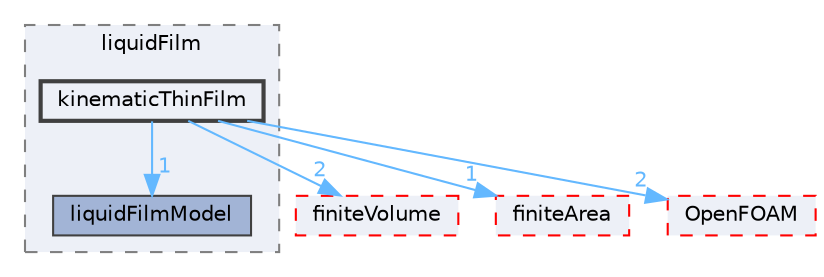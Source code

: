 digraph "src/regionFaModels/liquidFilm/kinematicThinFilm"
{
 // LATEX_PDF_SIZE
  bgcolor="transparent";
  edge [fontname=Helvetica,fontsize=10,labelfontname=Helvetica,labelfontsize=10];
  node [fontname=Helvetica,fontsize=10,shape=box,height=0.2,width=0.4];
  compound=true
  subgraph clusterdir_2e3becefd1654408102e2159f49ce99a {
    graph [ bgcolor="#edf0f7", pencolor="grey50", label="liquidFilm", fontname=Helvetica,fontsize=10 style="filled,dashed", URL="dir_2e3becefd1654408102e2159f49ce99a.html",tooltip=""]
  dir_71f9b2ff184334f7ff8b69b20c28cbc1 [label="liquidFilmModel", fillcolor="#a2b4d6", color="grey25", style="filled", URL="dir_71f9b2ff184334f7ff8b69b20c28cbc1.html",tooltip=""];
  dir_b2bb4eca53a2fe11d5cbfb3cfc79e2da [label="kinematicThinFilm", fillcolor="#edf0f7", color="grey25", style="filled,bold", URL="dir_b2bb4eca53a2fe11d5cbfb3cfc79e2da.html",tooltip=""];
  }
  dir_9bd15774b555cf7259a6fa18f99fe99b [label="finiteVolume", fillcolor="#edf0f7", color="red", style="filled,dashed", URL="dir_9bd15774b555cf7259a6fa18f99fe99b.html",tooltip=""];
  dir_b69a9eadfe761c231b266ce918b218a5 [label="finiteArea", fillcolor="#edf0f7", color="red", style="filled,dashed", URL="dir_b69a9eadfe761c231b266ce918b218a5.html",tooltip=""];
  dir_c5473ff19b20e6ec4dfe5c310b3778a8 [label="OpenFOAM", fillcolor="#edf0f7", color="red", style="filled,dashed", URL="dir_c5473ff19b20e6ec4dfe5c310b3778a8.html",tooltip=""];
  dir_b2bb4eca53a2fe11d5cbfb3cfc79e2da->dir_71f9b2ff184334f7ff8b69b20c28cbc1 [headlabel="1", labeldistance=1.5 headhref="dir_002028_002226.html" href="dir_002028_002226.html" color="steelblue1" fontcolor="steelblue1"];
  dir_b2bb4eca53a2fe11d5cbfb3cfc79e2da->dir_9bd15774b555cf7259a6fa18f99fe99b [headlabel="2", labeldistance=1.5 headhref="dir_002028_001387.html" href="dir_002028_001387.html" color="steelblue1" fontcolor="steelblue1"];
  dir_b2bb4eca53a2fe11d5cbfb3cfc79e2da->dir_b69a9eadfe761c231b266ce918b218a5 [headlabel="1", labeldistance=1.5 headhref="dir_002028_001385.html" href="dir_002028_001385.html" color="steelblue1" fontcolor="steelblue1"];
  dir_b2bb4eca53a2fe11d5cbfb3cfc79e2da->dir_c5473ff19b20e6ec4dfe5c310b3778a8 [headlabel="2", labeldistance=1.5 headhref="dir_002028_002695.html" href="dir_002028_002695.html" color="steelblue1" fontcolor="steelblue1"];
}
